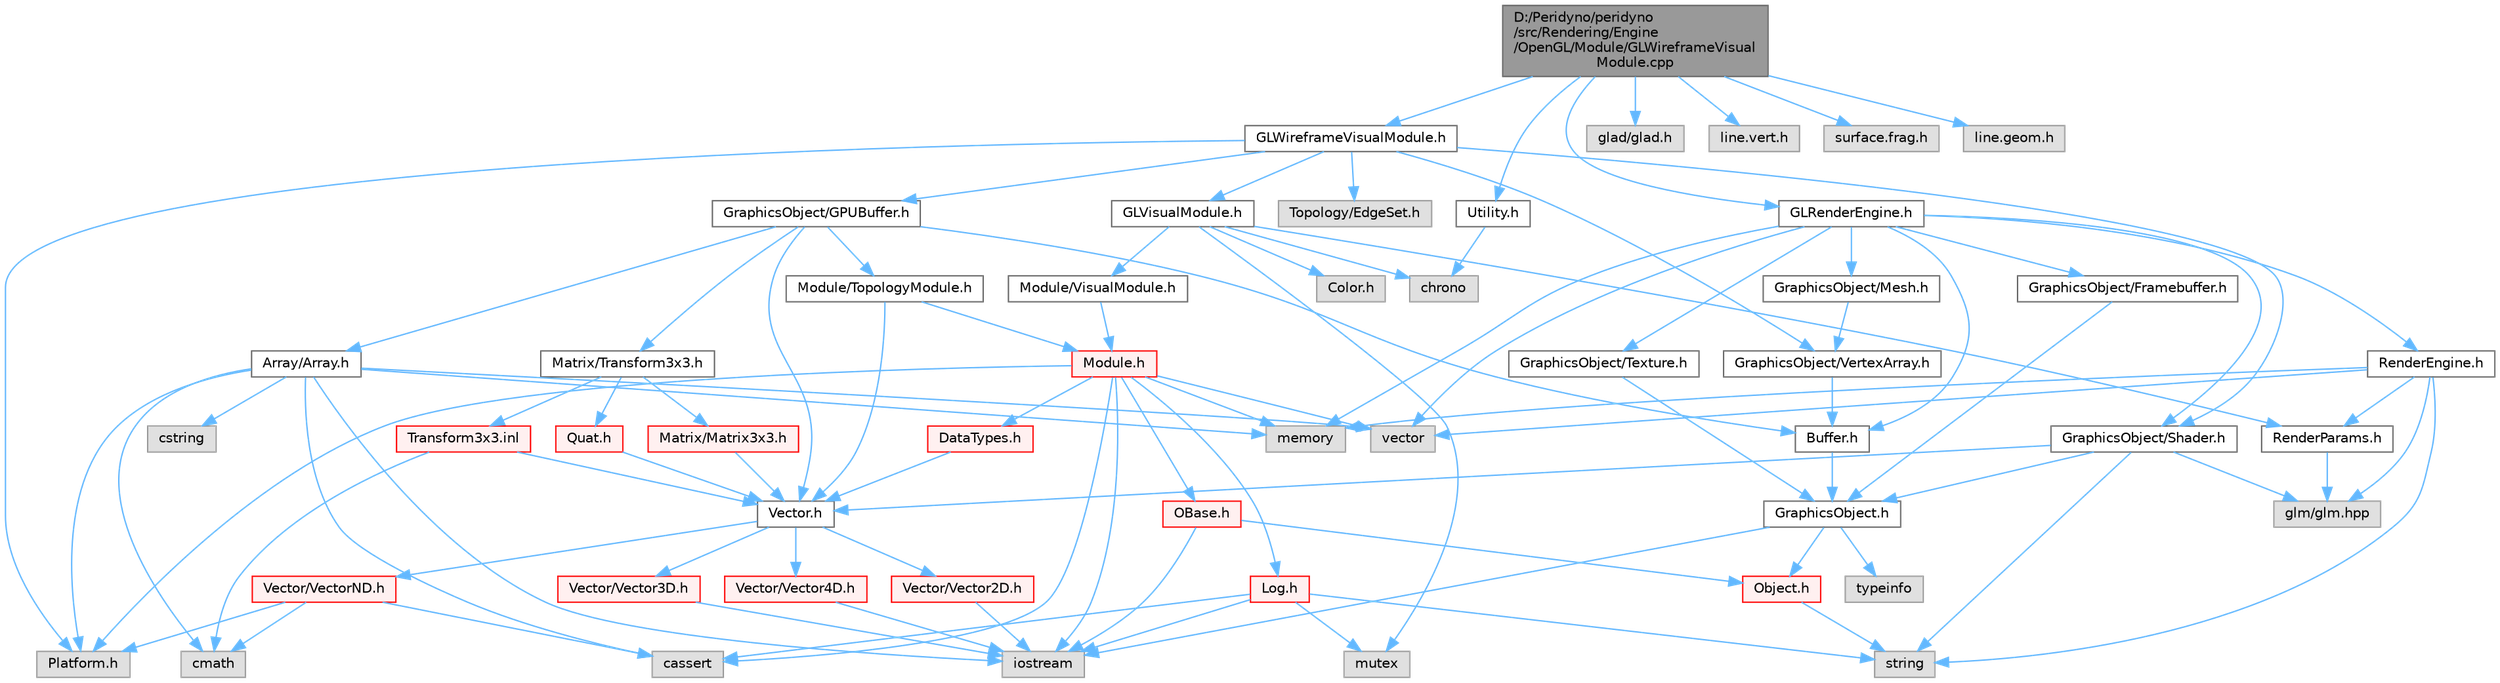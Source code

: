 digraph "D:/Peridyno/peridyno/src/Rendering/Engine/OpenGL/Module/GLWireframeVisualModule.cpp"
{
 // LATEX_PDF_SIZE
  bgcolor="transparent";
  edge [fontname=Helvetica,fontsize=10,labelfontname=Helvetica,labelfontsize=10];
  node [fontname=Helvetica,fontsize=10,shape=box,height=0.2,width=0.4];
  Node1 [id="Node000001",label="D:/Peridyno/peridyno\l/src/Rendering/Engine\l/OpenGL/Module/GLWireframeVisual\lModule.cpp",height=0.2,width=0.4,color="gray40", fillcolor="grey60", style="filled", fontcolor="black",tooltip=" "];
  Node1 -> Node2 [id="edge1_Node000001_Node000002",color="steelblue1",style="solid",tooltip=" "];
  Node2 [id="Node000002",label="GLWireframeVisualModule.h",height=0.2,width=0.4,color="grey40", fillcolor="white", style="filled",URL="$_g_l_wireframe_visual_module_8h.html",tooltip=" "];
  Node2 -> Node3 [id="edge2_Node000002_Node000003",color="steelblue1",style="solid",tooltip=" "];
  Node3 [id="Node000003",label="Platform.h",height=0.2,width=0.4,color="grey60", fillcolor="#E0E0E0", style="filled",tooltip=" "];
  Node2 -> Node4 [id="edge3_Node000002_Node000004",color="steelblue1",style="solid",tooltip=" "];
  Node4 [id="Node000004",label="Topology/EdgeSet.h",height=0.2,width=0.4,color="grey60", fillcolor="#E0E0E0", style="filled",tooltip=" "];
  Node2 -> Node5 [id="edge4_Node000002_Node000005",color="steelblue1",style="solid",tooltip=" "];
  Node5 [id="Node000005",label="GLVisualModule.h",height=0.2,width=0.4,color="grey40", fillcolor="white", style="filled",URL="$_g_l_visual_module_8h.html",tooltip=" "];
  Node5 -> Node6 [id="edge5_Node000005_Node000006",color="steelblue1",style="solid",tooltip=" "];
  Node6 [id="Node000006",label="chrono",height=0.2,width=0.4,color="grey60", fillcolor="#E0E0E0", style="filled",tooltip=" "];
  Node5 -> Node7 [id="edge6_Node000005_Node000007",color="steelblue1",style="solid",tooltip=" "];
  Node7 [id="Node000007",label="mutex",height=0.2,width=0.4,color="grey60", fillcolor="#E0E0E0", style="filled",tooltip=" "];
  Node5 -> Node8 [id="edge7_Node000005_Node000008",color="steelblue1",style="solid",tooltip=" "];
  Node8 [id="Node000008",label="Module/VisualModule.h",height=0.2,width=0.4,color="grey40", fillcolor="white", style="filled",URL="$_visual_module_8h.html",tooltip=" "];
  Node8 -> Node9 [id="edge8_Node000008_Node000009",color="steelblue1",style="solid",tooltip=" "];
  Node9 [id="Node000009",label="Module.h",height=0.2,width=0.4,color="red", fillcolor="#FFF0F0", style="filled",URL="$_module_8h.html",tooltip=" "];
  Node9 -> Node3 [id="edge9_Node000009_Node000003",color="steelblue1",style="solid",tooltip=" "];
  Node9 -> Node10 [id="edge10_Node000009_Node000010",color="steelblue1",style="solid",tooltip=" "];
  Node10 [id="Node000010",label="memory",height=0.2,width=0.4,color="grey60", fillcolor="#E0E0E0", style="filled",tooltip=" "];
  Node9 -> Node11 [id="edge11_Node000009_Node000011",color="steelblue1",style="solid",tooltip=" "];
  Node11 [id="Node000011",label="vector",height=0.2,width=0.4,color="grey60", fillcolor="#E0E0E0", style="filled",tooltip=" "];
  Node9 -> Node12 [id="edge12_Node000009_Node000012",color="steelblue1",style="solid",tooltip=" "];
  Node12 [id="Node000012",label="cassert",height=0.2,width=0.4,color="grey60", fillcolor="#E0E0E0", style="filled",tooltip=" "];
  Node9 -> Node13 [id="edge13_Node000009_Node000013",color="steelblue1",style="solid",tooltip=" "];
  Node13 [id="Node000013",label="iostream",height=0.2,width=0.4,color="grey60", fillcolor="#E0E0E0", style="filled",tooltip=" "];
  Node9 -> Node14 [id="edge14_Node000009_Node000014",color="steelblue1",style="solid",tooltip=" "];
  Node14 [id="Node000014",label="OBase.h",height=0.2,width=0.4,color="red", fillcolor="#FFF0F0", style="filled",URL="$_o_base_8h.html",tooltip=" "];
  Node14 -> Node13 [id="edge15_Node000014_Node000013",color="steelblue1",style="solid",tooltip=" "];
  Node14 -> Node21 [id="edge16_Node000014_Node000021",color="steelblue1",style="solid",tooltip=" "];
  Node21 [id="Node000021",label="Object.h",height=0.2,width=0.4,color="red", fillcolor="#FFF0F0", style="filled",URL="$_object_8h.html",tooltip=" "];
  Node21 -> Node18 [id="edge17_Node000021_Node000018",color="steelblue1",style="solid",tooltip=" "];
  Node18 [id="Node000018",label="string",height=0.2,width=0.4,color="grey60", fillcolor="#E0E0E0", style="filled",tooltip=" "];
  Node9 -> Node24 [id="edge18_Node000009_Node000024",color="steelblue1",style="solid",tooltip=" "];
  Node24 [id="Node000024",label="Log.h",height=0.2,width=0.4,color="red", fillcolor="#FFF0F0", style="filled",URL="$_log_8h.html",tooltip=" "];
  Node24 -> Node7 [id="edge19_Node000024_Node000007",color="steelblue1",style="solid",tooltip=" "];
  Node24 -> Node18 [id="edge20_Node000024_Node000018",color="steelblue1",style="solid",tooltip=" "];
  Node24 -> Node13 [id="edge21_Node000024_Node000013",color="steelblue1",style="solid",tooltip=" "];
  Node24 -> Node12 [id="edge22_Node000024_Node000012",color="steelblue1",style="solid",tooltip=" "];
  Node9 -> Node32 [id="edge23_Node000009_Node000032",color="steelblue1",style="solid",tooltip=" "];
  Node32 [id="Node000032",label="DataTypes.h",height=0.2,width=0.4,color="red", fillcolor="#FFF0F0", style="filled",URL="$_data_types_8h.html",tooltip=" "];
  Node32 -> Node33 [id="edge24_Node000032_Node000033",color="steelblue1",style="solid",tooltip=" "];
  Node33 [id="Node000033",label="Vector.h",height=0.2,width=0.4,color="grey40", fillcolor="white", style="filled",URL="$_vector_8h.html",tooltip=" "];
  Node33 -> Node34 [id="edge25_Node000033_Node000034",color="steelblue1",style="solid",tooltip=" "];
  Node34 [id="Node000034",label="Vector/Vector2D.h",height=0.2,width=0.4,color="red", fillcolor="#FFF0F0", style="filled",URL="$_vector2_d_8h.html",tooltip=" "];
  Node34 -> Node13 [id="edge26_Node000034_Node000013",color="steelblue1",style="solid",tooltip=" "];
  Node33 -> Node40 [id="edge27_Node000033_Node000040",color="steelblue1",style="solid",tooltip=" "];
  Node40 [id="Node000040",label="Vector/Vector3D.h",height=0.2,width=0.4,color="red", fillcolor="#FFF0F0", style="filled",URL="$_vector3_d_8h.html",tooltip=" "];
  Node40 -> Node13 [id="edge28_Node000040_Node000013",color="steelblue1",style="solid",tooltip=" "];
  Node33 -> Node43 [id="edge29_Node000033_Node000043",color="steelblue1",style="solid",tooltip=" "];
  Node43 [id="Node000043",label="Vector/Vector4D.h",height=0.2,width=0.4,color="red", fillcolor="#FFF0F0", style="filled",URL="$_vector4_d_8h.html",tooltip=" "];
  Node43 -> Node13 [id="edge30_Node000043_Node000013",color="steelblue1",style="solid",tooltip=" "];
  Node33 -> Node46 [id="edge31_Node000033_Node000046",color="steelblue1",style="solid",tooltip=" "];
  Node46 [id="Node000046",label="Vector/VectorND.h",height=0.2,width=0.4,color="red", fillcolor="#FFF0F0", style="filled",URL="$_vector_n_d_8h.html",tooltip=" "];
  Node46 -> Node51 [id="edge32_Node000046_Node000051",color="steelblue1",style="solid",tooltip=" "];
  Node51 [id="Node000051",label="cmath",height=0.2,width=0.4,color="grey60", fillcolor="#E0E0E0", style="filled",tooltip=" "];
  Node46 -> Node12 [id="edge33_Node000046_Node000012",color="steelblue1",style="solid",tooltip=" "];
  Node46 -> Node3 [id="edge34_Node000046_Node000003",color="steelblue1",style="solid",tooltip=" "];
  Node5 -> Node92 [id="edge35_Node000005_Node000092",color="steelblue1",style="solid",tooltip=" "];
  Node92 [id="Node000092",label="Color.h",height=0.2,width=0.4,color="grey60", fillcolor="#E0E0E0", style="filled",tooltip=" "];
  Node5 -> Node93 [id="edge36_Node000005_Node000093",color="steelblue1",style="solid",tooltip=" "];
  Node93 [id="Node000093",label="RenderParams.h",height=0.2,width=0.4,color="grey40", fillcolor="white", style="filled",URL="$_render_params_8h.html",tooltip=" "];
  Node93 -> Node86 [id="edge37_Node000093_Node000086",color="steelblue1",style="solid",tooltip=" "];
  Node86 [id="Node000086",label="glm/glm.hpp",height=0.2,width=0.4,color="grey60", fillcolor="#E0E0E0", style="filled",tooltip=" "];
  Node2 -> Node94 [id="edge38_Node000002_Node000094",color="steelblue1",style="solid",tooltip=" "];
  Node94 [id="Node000094",label="GraphicsObject/GPUBuffer.h",height=0.2,width=0.4,color="grey40", fillcolor="white", style="filled",URL="$_g_p_u_buffer_8h.html",tooltip=" "];
  Node94 -> Node95 [id="edge39_Node000094_Node000095",color="steelblue1",style="solid",tooltip=" "];
  Node95 [id="Node000095",label="Buffer.h",height=0.2,width=0.4,color="grey40", fillcolor="white", style="filled",URL="$_buffer_8h.html",tooltip=" "];
  Node95 -> Node96 [id="edge40_Node000095_Node000096",color="steelblue1",style="solid",tooltip=" "];
  Node96 [id="Node000096",label="GraphicsObject.h",height=0.2,width=0.4,color="grey40", fillcolor="white", style="filled",URL="$_graphics_object_8h.html",tooltip=" "];
  Node96 -> Node17 [id="edge41_Node000096_Node000017",color="steelblue1",style="solid",tooltip=" "];
  Node17 [id="Node000017",label="typeinfo",height=0.2,width=0.4,color="grey60", fillcolor="#E0E0E0", style="filled",tooltip=" "];
  Node96 -> Node13 [id="edge42_Node000096_Node000013",color="steelblue1",style="solid",tooltip=" "];
  Node96 -> Node21 [id="edge43_Node000096_Node000021",color="steelblue1",style="solid",tooltip=" "];
  Node94 -> Node77 [id="edge44_Node000094_Node000077",color="steelblue1",style="solid",tooltip=" "];
  Node77 [id="Node000077",label="Array/Array.h",height=0.2,width=0.4,color="grey40", fillcolor="white", style="filled",URL="$_array_8h.html",tooltip=" "];
  Node77 -> Node3 [id="edge45_Node000077_Node000003",color="steelblue1",style="solid",tooltip=" "];
  Node77 -> Node12 [id="edge46_Node000077_Node000012",color="steelblue1",style="solid",tooltip=" "];
  Node77 -> Node11 [id="edge47_Node000077_Node000011",color="steelblue1",style="solid",tooltip=" "];
  Node77 -> Node13 [id="edge48_Node000077_Node000013",color="steelblue1",style="solid",tooltip=" "];
  Node77 -> Node78 [id="edge49_Node000077_Node000078",color="steelblue1",style="solid",tooltip=" "];
  Node78 [id="Node000078",label="cstring",height=0.2,width=0.4,color="grey60", fillcolor="#E0E0E0", style="filled",tooltip=" "];
  Node77 -> Node10 [id="edge50_Node000077_Node000010",color="steelblue1",style="solid",tooltip=" "];
  Node77 -> Node51 [id="edge51_Node000077_Node000051",color="steelblue1",style="solid",tooltip=" "];
  Node94 -> Node33 [id="edge52_Node000094_Node000033",color="steelblue1",style="solid",tooltip=" "];
  Node94 -> Node64 [id="edge53_Node000094_Node000064",color="steelblue1",style="solid",tooltip=" "];
  Node64 [id="Node000064",label="Matrix/Transform3x3.h",height=0.2,width=0.4,color="grey40", fillcolor="white", style="filled",URL="$_transform3x3_8h.html",tooltip=" "];
  Node64 -> Node65 [id="edge54_Node000064_Node000065",color="steelblue1",style="solid",tooltip=" "];
  Node65 [id="Node000065",label="Quat.h",height=0.2,width=0.4,color="red", fillcolor="#FFF0F0", style="filled",URL="$_quat_8h.html",tooltip="Implementation of quaternion."];
  Node65 -> Node33 [id="edge55_Node000065_Node000033",color="steelblue1",style="solid",tooltip=" "];
  Node64 -> Node58 [id="edge56_Node000064_Node000058",color="steelblue1",style="solid",tooltip=" "];
  Node58 [id="Node000058",label="Matrix/Matrix3x3.h",height=0.2,width=0.4,color="red", fillcolor="#FFF0F0", style="filled",URL="$_matrix3x3_8h.html",tooltip=" "];
  Node58 -> Node33 [id="edge57_Node000058_Node000033",color="steelblue1",style="solid",tooltip=" "];
  Node64 -> Node68 [id="edge58_Node000064_Node000068",color="steelblue1",style="solid",tooltip=" "];
  Node68 [id="Node000068",label="Transform3x3.inl",height=0.2,width=0.4,color="red", fillcolor="#FFF0F0", style="filled",URL="$_transform3x3_8inl.html",tooltip=" "];
  Node68 -> Node51 [id="edge59_Node000068_Node000051",color="steelblue1",style="solid",tooltip=" "];
  Node68 -> Node33 [id="edge60_Node000068_Node000033",color="steelblue1",style="solid",tooltip=" "];
  Node94 -> Node97 [id="edge61_Node000094_Node000097",color="steelblue1",style="solid",tooltip=" "];
  Node97 [id="Node000097",label="Module/TopologyModule.h",height=0.2,width=0.4,color="grey40", fillcolor="white", style="filled",URL="$_topology_module_8h.html",tooltip=" "];
  Node97 -> Node33 [id="edge62_Node000097_Node000033",color="steelblue1",style="solid",tooltip=" "];
  Node97 -> Node9 [id="edge63_Node000097_Node000009",color="steelblue1",style="solid",tooltip=" "];
  Node2 -> Node98 [id="edge64_Node000002_Node000098",color="steelblue1",style="solid",tooltip=" "];
  Node98 [id="Node000098",label="GraphicsObject/VertexArray.h",height=0.2,width=0.4,color="grey40", fillcolor="white", style="filled",URL="$_vertex_array_8h.html",tooltip=" "];
  Node98 -> Node95 [id="edge65_Node000098_Node000095",color="steelblue1",style="solid",tooltip=" "];
  Node2 -> Node99 [id="edge66_Node000002_Node000099",color="steelblue1",style="solid",tooltip=" "];
  Node99 [id="Node000099",label="GraphicsObject/Shader.h",height=0.2,width=0.4,color="grey40", fillcolor="white", style="filled",URL="$_shader_8h.html",tooltip=" "];
  Node99 -> Node96 [id="edge67_Node000099_Node000096",color="steelblue1",style="solid",tooltip=" "];
  Node99 -> Node18 [id="edge68_Node000099_Node000018",color="steelblue1",style="solid",tooltip=" "];
  Node99 -> Node33 [id="edge69_Node000099_Node000033",color="steelblue1",style="solid",tooltip=" "];
  Node99 -> Node86 [id="edge70_Node000099_Node000086",color="steelblue1",style="solid",tooltip=" "];
  Node1 -> Node100 [id="edge71_Node000001_Node000100",color="steelblue1",style="solid",tooltip=" "];
  Node100 [id="Node000100",label="glad/glad.h",height=0.2,width=0.4,color="grey60", fillcolor="#E0E0E0", style="filled",tooltip=" "];
  Node1 -> Node101 [id="edge72_Node000001_Node000101",color="steelblue1",style="solid",tooltip=" "];
  Node101 [id="Node000101",label="GLRenderEngine.h",height=0.2,width=0.4,color="grey40", fillcolor="white", style="filled",URL="$_g_l_render_engine_8h.html",tooltip=" "];
  Node101 -> Node10 [id="edge73_Node000101_Node000010",color="steelblue1",style="solid",tooltip=" "];
  Node101 -> Node11 [id="edge74_Node000101_Node000011",color="steelblue1",style="solid",tooltip=" "];
  Node101 -> Node102 [id="edge75_Node000101_Node000102",color="steelblue1",style="solid",tooltip=" "];
  Node102 [id="Node000102",label="RenderEngine.h",height=0.2,width=0.4,color="grey40", fillcolor="white", style="filled",URL="$_render_engine_8h.html",tooltip=" "];
  Node102 -> Node10 [id="edge76_Node000102_Node000010",color="steelblue1",style="solid",tooltip=" "];
  Node102 -> Node18 [id="edge77_Node000102_Node000018",color="steelblue1",style="solid",tooltip=" "];
  Node102 -> Node11 [id="edge78_Node000102_Node000011",color="steelblue1",style="solid",tooltip=" "];
  Node102 -> Node86 [id="edge79_Node000102_Node000086",color="steelblue1",style="solid",tooltip=" "];
  Node102 -> Node93 [id="edge80_Node000102_Node000093",color="steelblue1",style="solid",tooltip=" "];
  Node101 -> Node95 [id="edge81_Node000101_Node000095",color="steelblue1",style="solid",tooltip=" "];
  Node101 -> Node103 [id="edge82_Node000101_Node000103",color="steelblue1",style="solid",tooltip=" "];
  Node103 [id="Node000103",label="GraphicsObject/Texture.h",height=0.2,width=0.4,color="grey40", fillcolor="white", style="filled",URL="$_texture_8h.html",tooltip=" "];
  Node103 -> Node96 [id="edge83_Node000103_Node000096",color="steelblue1",style="solid",tooltip=" "];
  Node101 -> Node104 [id="edge84_Node000101_Node000104",color="steelblue1",style="solid",tooltip=" "];
  Node104 [id="Node000104",label="GraphicsObject/Framebuffer.h",height=0.2,width=0.4,color="grey40", fillcolor="white", style="filled",URL="$_framebuffer_8h.html",tooltip=" "];
  Node104 -> Node96 [id="edge85_Node000104_Node000096",color="steelblue1",style="solid",tooltip=" "];
  Node101 -> Node99 [id="edge86_Node000101_Node000099",color="steelblue1",style="solid",tooltip=" "];
  Node101 -> Node105 [id="edge87_Node000101_Node000105",color="steelblue1",style="solid",tooltip=" "];
  Node105 [id="Node000105",label="GraphicsObject/Mesh.h",height=0.2,width=0.4,color="grey40", fillcolor="white", style="filled",URL="$_mesh_8h.html",tooltip=" "];
  Node105 -> Node98 [id="edge88_Node000105_Node000098",color="steelblue1",style="solid",tooltip=" "];
  Node1 -> Node106 [id="edge89_Node000001_Node000106",color="steelblue1",style="solid",tooltip=" "];
  Node106 [id="Node000106",label="Utility.h",height=0.2,width=0.4,color="grey40", fillcolor="white", style="filled",URL="$_utility_8h.html",tooltip=" "];
  Node106 -> Node6 [id="edge90_Node000106_Node000006",color="steelblue1",style="solid",tooltip=" "];
  Node1 -> Node107 [id="edge91_Node000001_Node000107",color="steelblue1",style="solid",tooltip=" "];
  Node107 [id="Node000107",label="line.vert.h",height=0.2,width=0.4,color="grey60", fillcolor="#E0E0E0", style="filled",tooltip=" "];
  Node1 -> Node108 [id="edge92_Node000001_Node000108",color="steelblue1",style="solid",tooltip=" "];
  Node108 [id="Node000108",label="surface.frag.h",height=0.2,width=0.4,color="grey60", fillcolor="#E0E0E0", style="filled",tooltip=" "];
  Node1 -> Node109 [id="edge93_Node000001_Node000109",color="steelblue1",style="solid",tooltip=" "];
  Node109 [id="Node000109",label="line.geom.h",height=0.2,width=0.4,color="grey60", fillcolor="#E0E0E0", style="filled",tooltip=" "];
}
